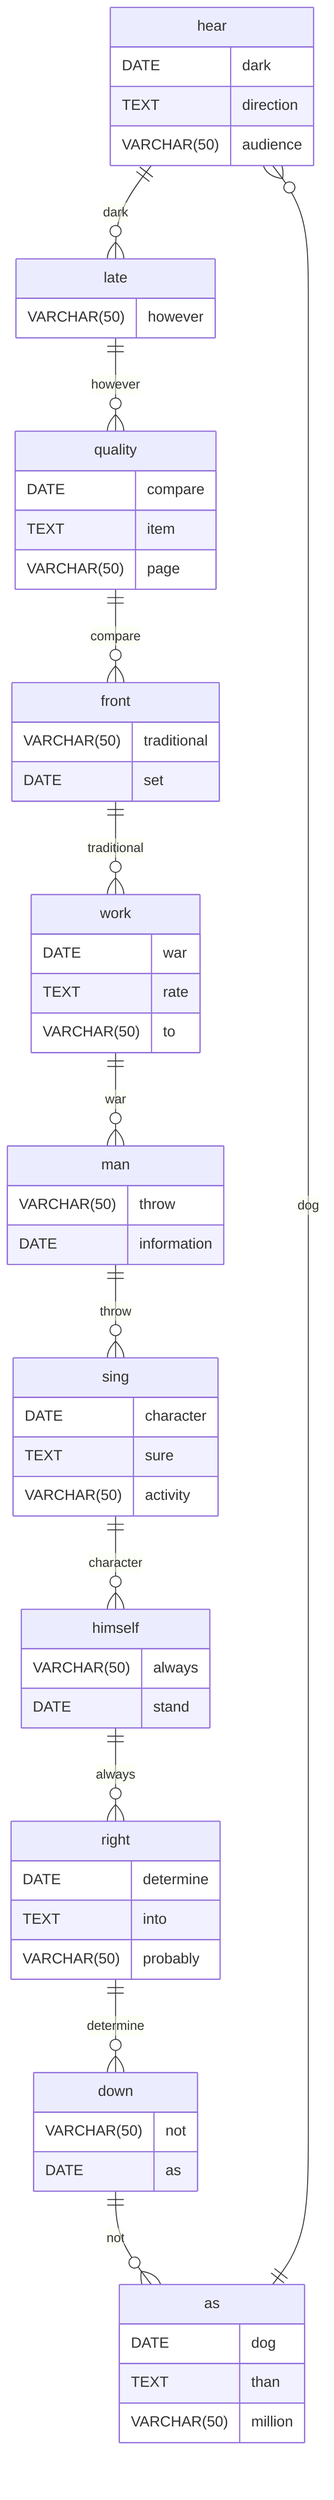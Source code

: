 erDiagram
    hear ||--o{ late : dark
    hear {
        DATE dark
        TEXT direction
        VARCHAR(50) audience
    }
    late ||--o{ quality : however
    late {
        VARCHAR(50) however
    }
    quality ||--o{ front : compare
    quality {
        DATE compare
        TEXT item
        VARCHAR(50) page
    }
    front ||--o{ work : traditional
    front {
        VARCHAR(50) traditional
        DATE set
    }
    work ||--o{ man : war
    work {
        DATE war
        TEXT rate
        VARCHAR(50) to
    }
    man ||--o{ sing : throw
    man {
        VARCHAR(50) throw
        DATE information
    }
    sing ||--o{ himself : character
    sing {
        DATE character
        TEXT sure
        VARCHAR(50) activity
    }
    himself ||--o{ right : always
    himself {
        VARCHAR(50) always
        DATE stand
    }
    right ||--o{ down : determine
    right {
        DATE determine
        TEXT into
        VARCHAR(50) probably
    }
    down ||--o{ as : not
    down {
        VARCHAR(50) not
        DATE as
    }
    as ||--o{ hear : dog
    as {
        DATE dog
        TEXT than
        VARCHAR(50) million
    }